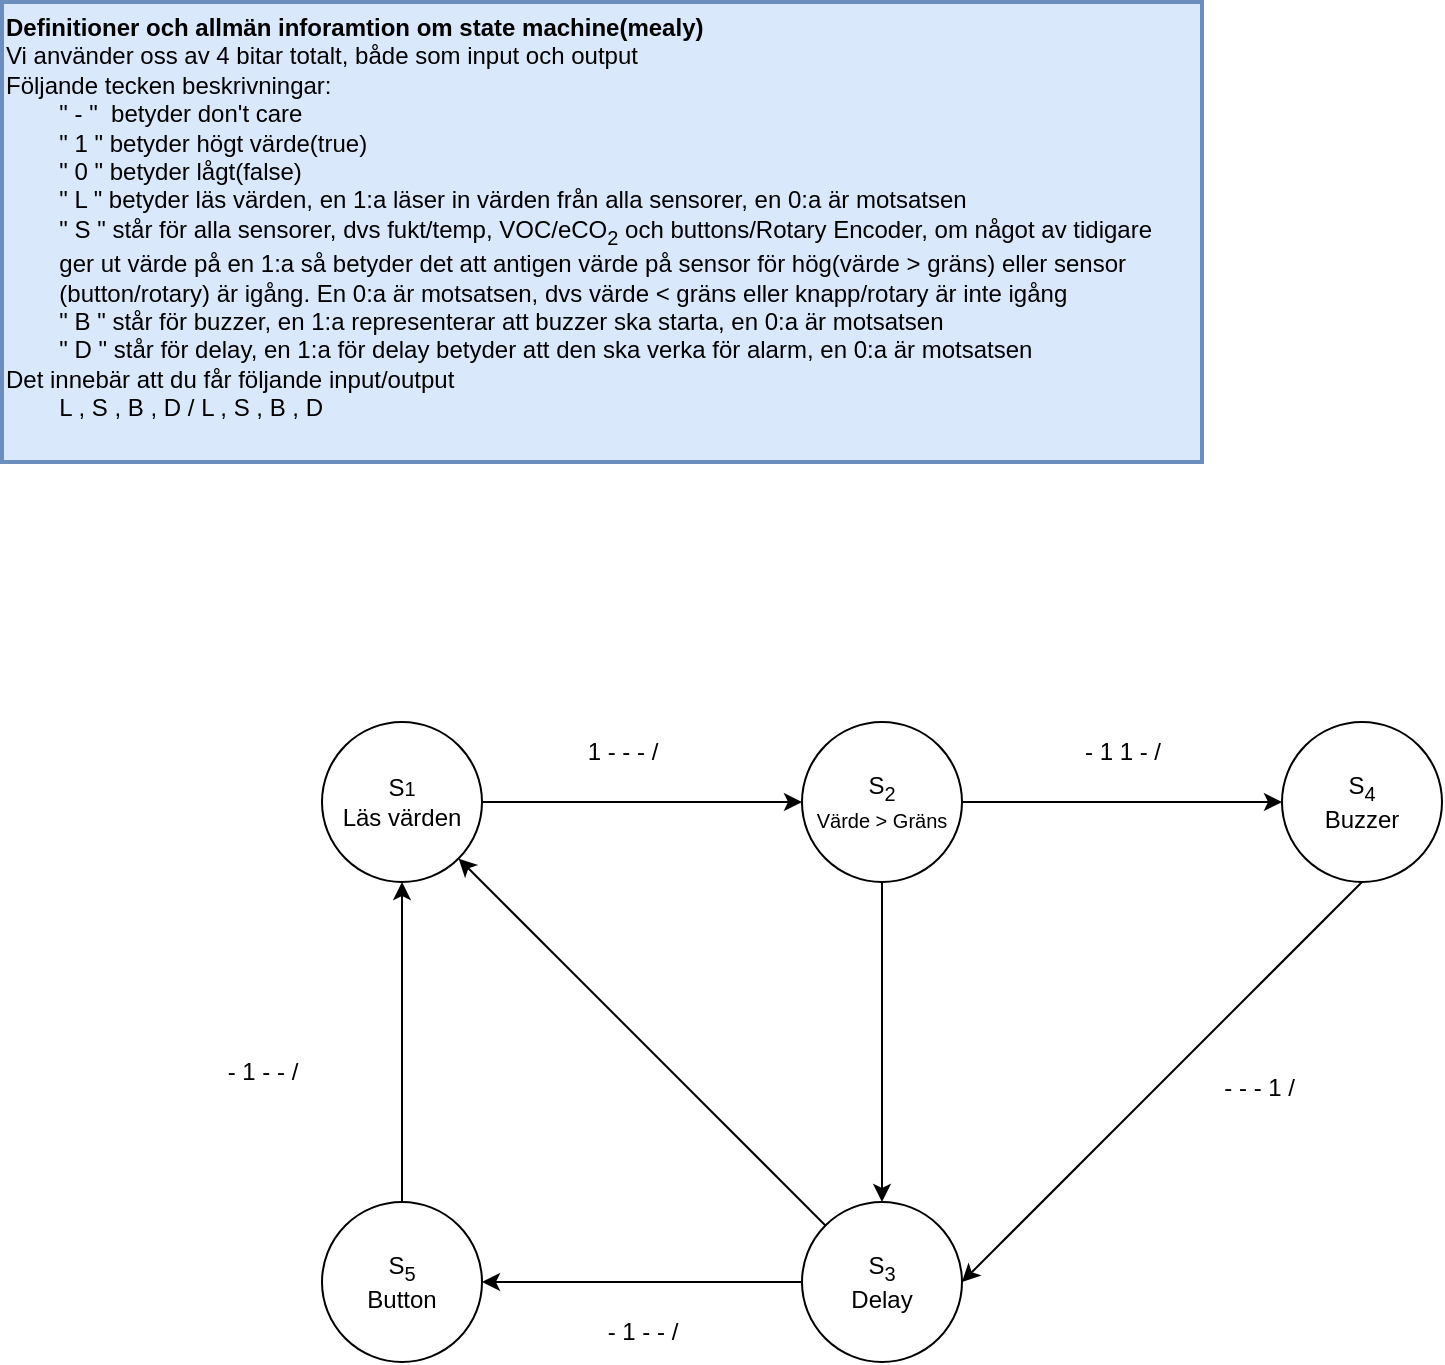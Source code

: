 <mxfile>
    <diagram id="C5RBs43oDa-KdzZeNtuy" name="Page-1">
        <mxGraphModel dx="1611" dy="1745" grid="1" gridSize="10" guides="1" tooltips="1" connect="1" arrows="1" fold="1" page="1" pageScale="1" pageWidth="827" pageHeight="1169" math="0" shadow="0">
            <root>
                <mxCell id="WIyWlLk6GJQsqaUBKTNV-0"/>
                <mxCell id="WIyWlLk6GJQsqaUBKTNV-1" parent="WIyWlLk6GJQsqaUBKTNV-0"/>
                <mxCell id="euGNU8yXRifYHOfMBaxw-0" value="S&lt;sub&gt;5&lt;/sub&gt;&lt;div&gt;Button&lt;/div&gt;" style="ellipse;whiteSpace=wrap;html=1;aspect=fixed;" parent="WIyWlLk6GJQsqaUBKTNV-1" vertex="1">
                    <mxGeometry x="160" y="600" width="80" height="80" as="geometry"/>
                </mxCell>
                <mxCell id="euGNU8yXRifYHOfMBaxw-1" value="S&lt;span style=&quot;font-size: 10px;&quot;&gt;1&lt;/span&gt;&lt;div&gt;Läs värden&lt;/div&gt;" style="ellipse;whiteSpace=wrap;html=1;aspect=fixed;" parent="WIyWlLk6GJQsqaUBKTNV-1" vertex="1">
                    <mxGeometry x="160" y="360" width="80" height="80" as="geometry"/>
                </mxCell>
                <mxCell id="euGNU8yXRifYHOfMBaxw-2" value="S&lt;sub&gt;3&lt;/sub&gt;&lt;div&gt;Delay&lt;/div&gt;" style="ellipse;whiteSpace=wrap;html=1;aspect=fixed;" parent="WIyWlLk6GJQsqaUBKTNV-1" vertex="1">
                    <mxGeometry x="400" y="600" width="80" height="80" as="geometry"/>
                </mxCell>
                <mxCell id="euGNU8yXRifYHOfMBaxw-3" value="S&lt;sub&gt;4&lt;/sub&gt;&lt;div&gt;Buzzer&lt;/div&gt;" style="ellipse;whiteSpace=wrap;html=1;aspect=fixed;" parent="WIyWlLk6GJQsqaUBKTNV-1" vertex="1">
                    <mxGeometry x="640" y="360" width="80" height="80" as="geometry"/>
                </mxCell>
                <mxCell id="euGNU8yXRifYHOfMBaxw-4" value="S&lt;sub&gt;2&lt;/sub&gt;&lt;div&gt;&lt;font style=&quot;font-size: 10px;&quot;&gt;Värde &amp;gt; Gräns&lt;/font&gt;&lt;/div&gt;" style="ellipse;whiteSpace=wrap;html=1;aspect=fixed;" parent="WIyWlLk6GJQsqaUBKTNV-1" vertex="1">
                    <mxGeometry x="400" y="360" width="80" height="80" as="geometry"/>
                </mxCell>
                <mxCell id="euGNU8yXRifYHOfMBaxw-9" value="" style="endArrow=classic;html=1;rounded=0;exitX=0.5;exitY=1;exitDx=0;exitDy=0;entryX=1;entryY=0.5;entryDx=0;entryDy=0;" parent="WIyWlLk6GJQsqaUBKTNV-1" source="euGNU8yXRifYHOfMBaxw-3" target="euGNU8yXRifYHOfMBaxw-2" edge="1">
                    <mxGeometry relative="1" as="geometry">
                        <mxPoint x="420" y="510" as="sourcePoint"/>
                        <mxPoint x="580" y="510" as="targetPoint"/>
                    </mxGeometry>
                </mxCell>
                <mxCell id="euGNU8yXRifYHOfMBaxw-16" value="" style="endArrow=classic;html=1;rounded=0;exitX=1;exitY=0.5;exitDx=0;exitDy=0;entryX=0;entryY=0.5;entryDx=0;entryDy=0;" parent="WIyWlLk6GJQsqaUBKTNV-1" source="euGNU8yXRifYHOfMBaxw-1" target="euGNU8yXRifYHOfMBaxw-4" edge="1">
                    <mxGeometry relative="1" as="geometry">
                        <mxPoint x="540" y="500" as="sourcePoint"/>
                        <mxPoint x="700" y="500" as="targetPoint"/>
                    </mxGeometry>
                </mxCell>
                <mxCell id="euGNU8yXRifYHOfMBaxw-23" value="" style="endArrow=classic;html=1;rounded=0;exitX=0.5;exitY=1;exitDx=0;exitDy=0;entryX=0.5;entryY=0;entryDx=0;entryDy=0;" parent="WIyWlLk6GJQsqaUBKTNV-1" source="euGNU8yXRifYHOfMBaxw-4" target="euGNU8yXRifYHOfMBaxw-2" edge="1">
                    <mxGeometry relative="1" as="geometry">
                        <mxPoint x="540" y="500" as="sourcePoint"/>
                        <mxPoint x="700" y="500" as="targetPoint"/>
                    </mxGeometry>
                </mxCell>
                <mxCell id="euGNU8yXRifYHOfMBaxw-26" value="" style="endArrow=classic;html=1;rounded=0;exitX=1;exitY=0.5;exitDx=0;exitDy=0;entryX=0;entryY=0.5;entryDx=0;entryDy=0;" parent="WIyWlLk6GJQsqaUBKTNV-1" source="euGNU8yXRifYHOfMBaxw-4" target="euGNU8yXRifYHOfMBaxw-3" edge="1">
                    <mxGeometry relative="1" as="geometry">
                        <mxPoint x="540" y="500" as="sourcePoint"/>
                        <mxPoint x="700" y="500" as="targetPoint"/>
                    </mxGeometry>
                </mxCell>
                <mxCell id="euGNU8yXRifYHOfMBaxw-29" value="" style="endArrow=classic;html=1;rounded=0;exitX=0;exitY=0.5;exitDx=0;exitDy=0;entryX=1;entryY=0.5;entryDx=0;entryDy=0;" parent="WIyWlLk6GJQsqaUBKTNV-1" source="euGNU8yXRifYHOfMBaxw-2" target="euGNU8yXRifYHOfMBaxw-0" edge="1">
                    <mxGeometry relative="1" as="geometry">
                        <mxPoint x="540" y="500" as="sourcePoint"/>
                        <mxPoint x="700" y="500" as="targetPoint"/>
                    </mxGeometry>
                </mxCell>
                <mxCell id="euGNU8yXRifYHOfMBaxw-32" value="" style="endArrow=classic;html=1;rounded=0;entryX=0.5;entryY=1;entryDx=0;entryDy=0;" parent="WIyWlLk6GJQsqaUBKTNV-1" target="euGNU8yXRifYHOfMBaxw-1" edge="1">
                    <mxGeometry relative="1" as="geometry">
                        <mxPoint x="200" y="600" as="sourcePoint"/>
                        <mxPoint x="700" y="500" as="targetPoint"/>
                    </mxGeometry>
                </mxCell>
                <mxCell id="euGNU8yXRifYHOfMBaxw-35" value="" style="endArrow=classic;html=1;rounded=0;exitX=0;exitY=0;exitDx=0;exitDy=0;entryX=1;entryY=1;entryDx=0;entryDy=0;" parent="WIyWlLk6GJQsqaUBKTNV-1" source="euGNU8yXRifYHOfMBaxw-2" target="euGNU8yXRifYHOfMBaxw-1" edge="1">
                    <mxGeometry relative="1" as="geometry">
                        <mxPoint x="540" y="500" as="sourcePoint"/>
                        <mxPoint x="700" y="500" as="targetPoint"/>
                    </mxGeometry>
                </mxCell>
                <mxCell id="euGNU8yXRifYHOfMBaxw-43" value="&lt;b&gt;Definitioner och allmän inforamtion om state machine(mealy)&lt;/b&gt;&lt;div&gt;Vi använder oss av 4 bitar totalt, både som input och output&lt;/div&gt;&lt;div&gt;Följande tecken beskrivningar:&lt;/div&gt;&lt;div&gt;&lt;span style=&quot;white-space: pre;&quot;&gt;&#x9;&lt;/span&gt;&quot; - &quot;&amp;nbsp; betyder don&#39;t care&lt;br&gt;&lt;/div&gt;&lt;div&gt;&lt;span style=&quot;white-space: pre;&quot;&gt;&#x9;&lt;/span&gt;&quot; 1 &quot; betyder högt värde(true)&lt;br&gt;&lt;/div&gt;&lt;div&gt;&lt;span style=&quot;white-space: pre;&quot;&gt;&#x9;&lt;/span&gt;&quot; 0 &quot; betyder lågt(false)&lt;br&gt;&lt;/div&gt;&lt;div&gt;&lt;span style=&quot;white-space: pre;&quot;&gt;&#x9;&lt;/span&gt;&quot; L &quot; betyder läs värden, en 1:a läser in värden från alla sensorer, en 0:a är motsatsen&lt;br&gt;&lt;/div&gt;&lt;div&gt;&lt;span style=&quot;white-space: pre;&quot;&gt;&#x9;&lt;/span&gt;&quot; S &quot; står för alla sensorer, dvs fukt/temp, VOC/eCO&lt;sub&gt;2&lt;/sub&gt;&lt;span style=&quot;background-color: transparent; color: light-dark(rgb(0, 0, 0), rgb(255, 255, 255));&quot;&gt;&amp;nbsp;och buttons/Rotary Encoder, om något av tidigare&lt;/span&gt;&lt;/div&gt;&lt;div&gt;&lt;span style=&quot;background-color: transparent; color: light-dark(rgb(0, 0, 0), rgb(255, 255, 255));&quot;&gt;&lt;span style=&quot;white-space: pre;&quot;&gt;&#x9;&lt;/span&gt;ger ut värde på en 1:a så betyder det att antigen värde på sensor för hög(värde &amp;gt; gräns) eller sensor&lt;/span&gt;&lt;/div&gt;&lt;div&gt;&lt;span style=&quot;background-color: transparent; color: light-dark(rgb(0, 0, 0), rgb(255, 255, 255));&quot;&gt;&lt;span style=&quot;white-space: pre;&quot;&gt;&#x9;&lt;/span&gt;(button/rotary) är igång.&amp;nbsp;&lt;/span&gt;&lt;span style=&quot;background-color: transparent; color: light-dark(rgb(0, 0, 0), rgb(255, 255, 255));&quot;&gt;En 0:a är motsatsen, dvs värde &amp;lt; gräns eller knapp/rotary är inte igång&lt;/span&gt;&lt;/div&gt;&lt;div&gt;&lt;span style=&quot;background-color: transparent; color: light-dark(rgb(0, 0, 0), rgb(255, 255, 255));&quot;&gt;&lt;span style=&quot;white-space: pre;&quot;&gt;&#x9;&lt;/span&gt;&quot; B &quot; står för buzzer, en 1:a representerar att buzzer ska starta, en 0:a är motsatsen&lt;br&gt;&lt;/span&gt;&lt;/div&gt;&lt;div&gt;&lt;span style=&quot;background-color: transparent; color: light-dark(rgb(0, 0, 0), rgb(255, 255, 255));&quot;&gt;&lt;span style=&quot;white-space: pre;&quot;&gt;&#x9;&lt;/span&gt;&quot; D &quot; står för delay, en 1:a för delay betyder att den ska verka för alarm, en 0:a är motsatsen&lt;br&gt;&lt;/span&gt;&lt;/div&gt;&lt;div&gt;Det innebär att du får följande input/output&lt;/div&gt;&lt;div&gt;&lt;span style=&quot;white-space: pre;&quot;&gt;&#x9;&lt;/span&gt;L , S , B , D / L , S , B , D&lt;br&gt;&lt;/div&gt;&lt;div&gt;&lt;br&gt;&lt;/div&gt;" style="text;html=1;align=left;verticalAlign=middle;resizable=0;points=[];autosize=1;fillColor=#dae8fc;strokeColor=#6c8ebf;gradientColor=none;strokeWidth=2;perimeterSpacing=0;rounded=0;glass=0;shadow=0;" parent="WIyWlLk6GJQsqaUBKTNV-1" vertex="1">
                    <mxGeometry width="600" height="230" as="geometry"/>
                </mxCell>
                <mxCell id="euGNU8yXRifYHOfMBaxw-44" value="1 - - - /" style="text;html=1;align=center;verticalAlign=middle;resizable=0;points=[];autosize=1;strokeColor=none;fillColor=none;" parent="WIyWlLk6GJQsqaUBKTNV-1" vertex="1">
                    <mxGeometry x="280" y="360" width="60" height="30" as="geometry"/>
                </mxCell>
                <mxCell id="euGNU8yXRifYHOfMBaxw-45" value="- 1 1 - /" style="text;html=1;align=center;verticalAlign=middle;resizable=0;points=[];autosize=1;strokeColor=none;fillColor=none;" parent="WIyWlLk6GJQsqaUBKTNV-1" vertex="1">
                    <mxGeometry x="530" y="360" width="60" height="30" as="geometry"/>
                </mxCell>
                <mxCell id="euGNU8yXRifYHOfMBaxw-46" value="- - - 1 /&amp;nbsp;" style="text;html=1;align=center;verticalAlign=middle;resizable=0;points=[];autosize=1;strokeColor=none;fillColor=none;" parent="WIyWlLk6GJQsqaUBKTNV-1" vertex="1">
                    <mxGeometry x="600" y="528" width="60" height="30" as="geometry"/>
                </mxCell>
                <mxCell id="euGNU8yXRifYHOfMBaxw-47" value="- 1 - - /" style="text;html=1;align=center;verticalAlign=middle;resizable=0;points=[];autosize=1;strokeColor=none;fillColor=none;" parent="WIyWlLk6GJQsqaUBKTNV-1" vertex="1">
                    <mxGeometry x="290" y="650" width="60" height="30" as="geometry"/>
                </mxCell>
                <mxCell id="euGNU8yXRifYHOfMBaxw-50" value="- 1 - - /" style="text;html=1;align=center;verticalAlign=middle;resizable=0;points=[];autosize=1;strokeColor=none;fillColor=none;rotation=0;" parent="WIyWlLk6GJQsqaUBKTNV-1" vertex="1">
                    <mxGeometry x="100" y="520" width="60" height="30" as="geometry"/>
                </mxCell>
            </root>
        </mxGraphModel>
    </diagram>
</mxfile>